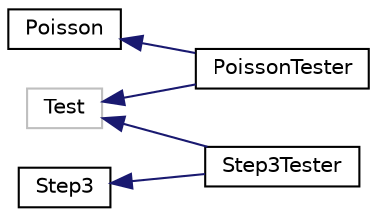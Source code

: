 digraph "Graphical Class Hierarchy"
{
 // LATEX_PDF_SIZE
  bgcolor="transparent";
  edge [fontname="Helvetica",fontsize="10",labelfontname="Helvetica",labelfontsize="10"];
  node [fontname="Helvetica",fontsize="10",shape=record];
  rankdir="LR";
  Node10 [label="Poisson",height=0.2,width=0.4,color="black",URL="$class_poisson.html",tooltip=" "];
  Node10 -> Node0 [dir="back",color="midnightblue",fontsize="10",style="solid",fontname="Helvetica"];
  Node0 [label="PoissonTester",height=0.2,width=0.4,color="black",URL="$class_poisson_tester.html",tooltip=" "];
  Node9 [label="Step3",height=0.2,width=0.4,color="black",URL="$class_step3.html",tooltip=" "];
  Node9 -> Node3 [dir="back",color="midnightblue",fontsize="10",style="solid",fontname="Helvetica"];
  Node3 [label="Step3Tester",height=0.2,width=0.4,color="black",URL="$class_step3_tester.html",tooltip=" "];
  Node1 [label="Test",height=0.2,width=0.4,color="grey75",tooltip=" "];
  Node1 -> Node0 [dir="back",color="midnightblue",fontsize="10",style="solid",fontname="Helvetica"];
  Node1 -> Node3 [dir="back",color="midnightblue",fontsize="10",style="solid",fontname="Helvetica"];
}
